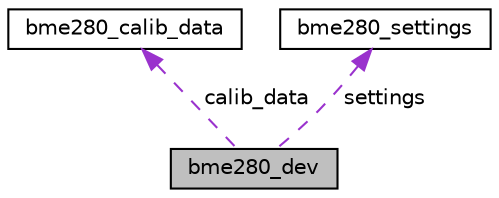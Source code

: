 digraph "bme280_dev"
{
 // LATEX_PDF_SIZE
  edge [fontname="Helvetica",fontsize="10",labelfontname="Helvetica",labelfontsize="10"];
  node [fontname="Helvetica",fontsize="10",shape=record];
  Node1 [label="bme280_dev",height=0.2,width=0.4,color="black", fillcolor="grey75", style="filled", fontcolor="black",tooltip="bme280 device structure"];
  Node2 -> Node1 [dir="back",color="darkorchid3",fontsize="10",style="dashed",label=" calib_data" ,fontname="Helvetica"];
  Node2 [label="bme280_calib_data",height=0.2,width=0.4,color="black", fillcolor="white", style="filled",URL="$structbme280__calib__data.html",tooltip="Calibration data."];
  Node3 -> Node1 [dir="back",color="darkorchid3",fontsize="10",style="dashed",label=" settings" ,fontname="Helvetica"];
  Node3 [label="bme280_settings",height=0.2,width=0.4,color="black", fillcolor="white", style="filled",URL="$structbme280__settings.html",tooltip="bme280 sensor settings structure which comprises of mode, oversampling and filter settings."];
}
